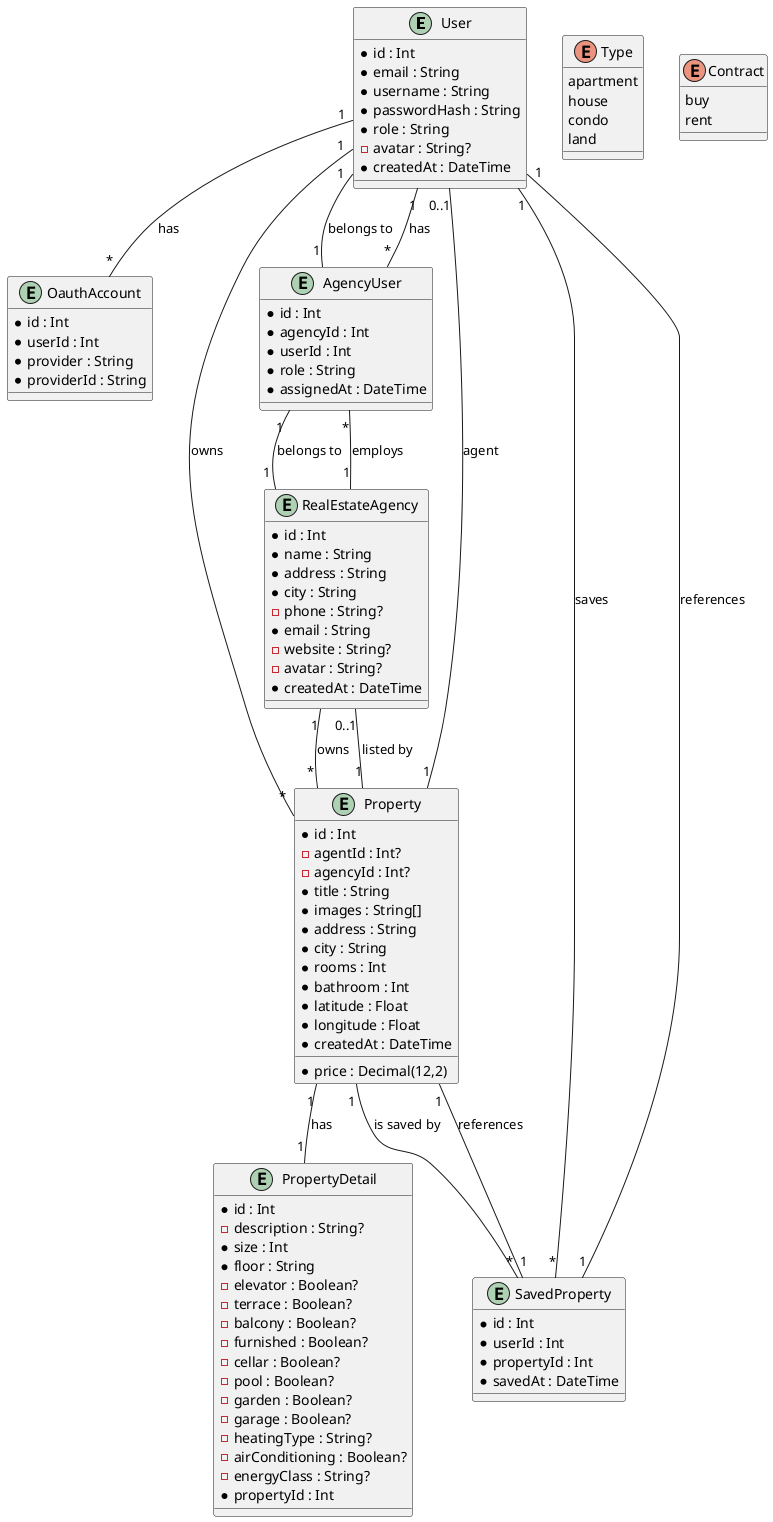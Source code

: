 @startuml

entity User {
  * id : Int
  * email : String
  * username : String
  * passwordHash : String
  * role : String
  - avatar : String?
  * createdAt : DateTime
}

entity OauthAccount {
  * id : Int
  * userId : Int
  * provider : String
  * providerId : String
}

entity RealEstateAgency {
  * id : Int
  * name : String
  * address : String
  * city : String
  - phone : String?
  * email : String
  - website : String?
  - avatar : String?
  * createdAt : DateTime
}

entity AgencyUser {
  * id : Int
  * agencyId : Int
  * userId : Int
  * role : String
  * assignedAt : DateTime
}

entity Property {
  * id : Int
  - agentId : Int?
  - agencyId : Int?
  * title : String
  * price : Decimal(12,2)
  * images : String[]
  * address : String
  * city : String
  * rooms : Int
  * bathroom : Int
  * latitude : Float
  * longitude : Float
  * createdAt : DateTime
}

entity PropertyDetail {
  * id : Int
  - description : String?
  * size : Int
  * floor : String
  - elevator : Boolean?
  - terrace : Boolean?
  - balcony : Boolean?
  - furnished : Boolean?
  - cellar : Boolean?
  - pool : Boolean?
  - garden : Boolean?
  - garage : Boolean?
  - heatingType : String?
  - airConditioning : Boolean?
  - energyClass : String?
  * propertyId : Int
}

entity SavedProperty {
  * id : Int
  * userId : Int
  * propertyId : Int
  * savedAt : DateTime
}

enum Type {
  apartment
  house
  condo
  land
}

enum Contract {
  buy
  rent
}

User "1" -- "*" OauthAccount : has
User "1" -- "*" AgencyUser : has
User "1" -- "*" Property : owns
User "1" -- "*" SavedProperty : saves

RealEstateAgency "1" -- "*" AgencyUser : employs
RealEstateAgency "1" -- "*" Property : owns

AgencyUser "1" -- "1" RealEstateAgency : belongs to
AgencyUser "1" -- "1" User : belongs to

Property "1" -- "1" PropertyDetail : has
Property "1" -- "*" SavedProperty : is saved by
Property "1" -- "0..1" User : agent
Property "1" -- "0..1" RealEstateAgency : listed by

SavedProperty "1" -- "1" Property : references
SavedProperty "1" -- "1" User : references

@enduml